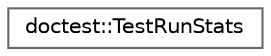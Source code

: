 digraph "Gráfico de Hierarquia de Classes"
{
 // LATEX_PDF_SIZE
  bgcolor="transparent";
  edge [fontname=Helvetica,fontsize=10,labelfontname=Helvetica,labelfontsize=10];
  node [fontname=Helvetica,fontsize=10,shape=box,height=0.2,width=0.4];
  rankdir="LR";
  Node0 [id="Node000000",label="doctest::TestRunStats",height=0.2,width=0.4,color="grey40", fillcolor="white", style="filled",URL="$structdoctest_1_1TestRunStats.html",tooltip=" "];
}
